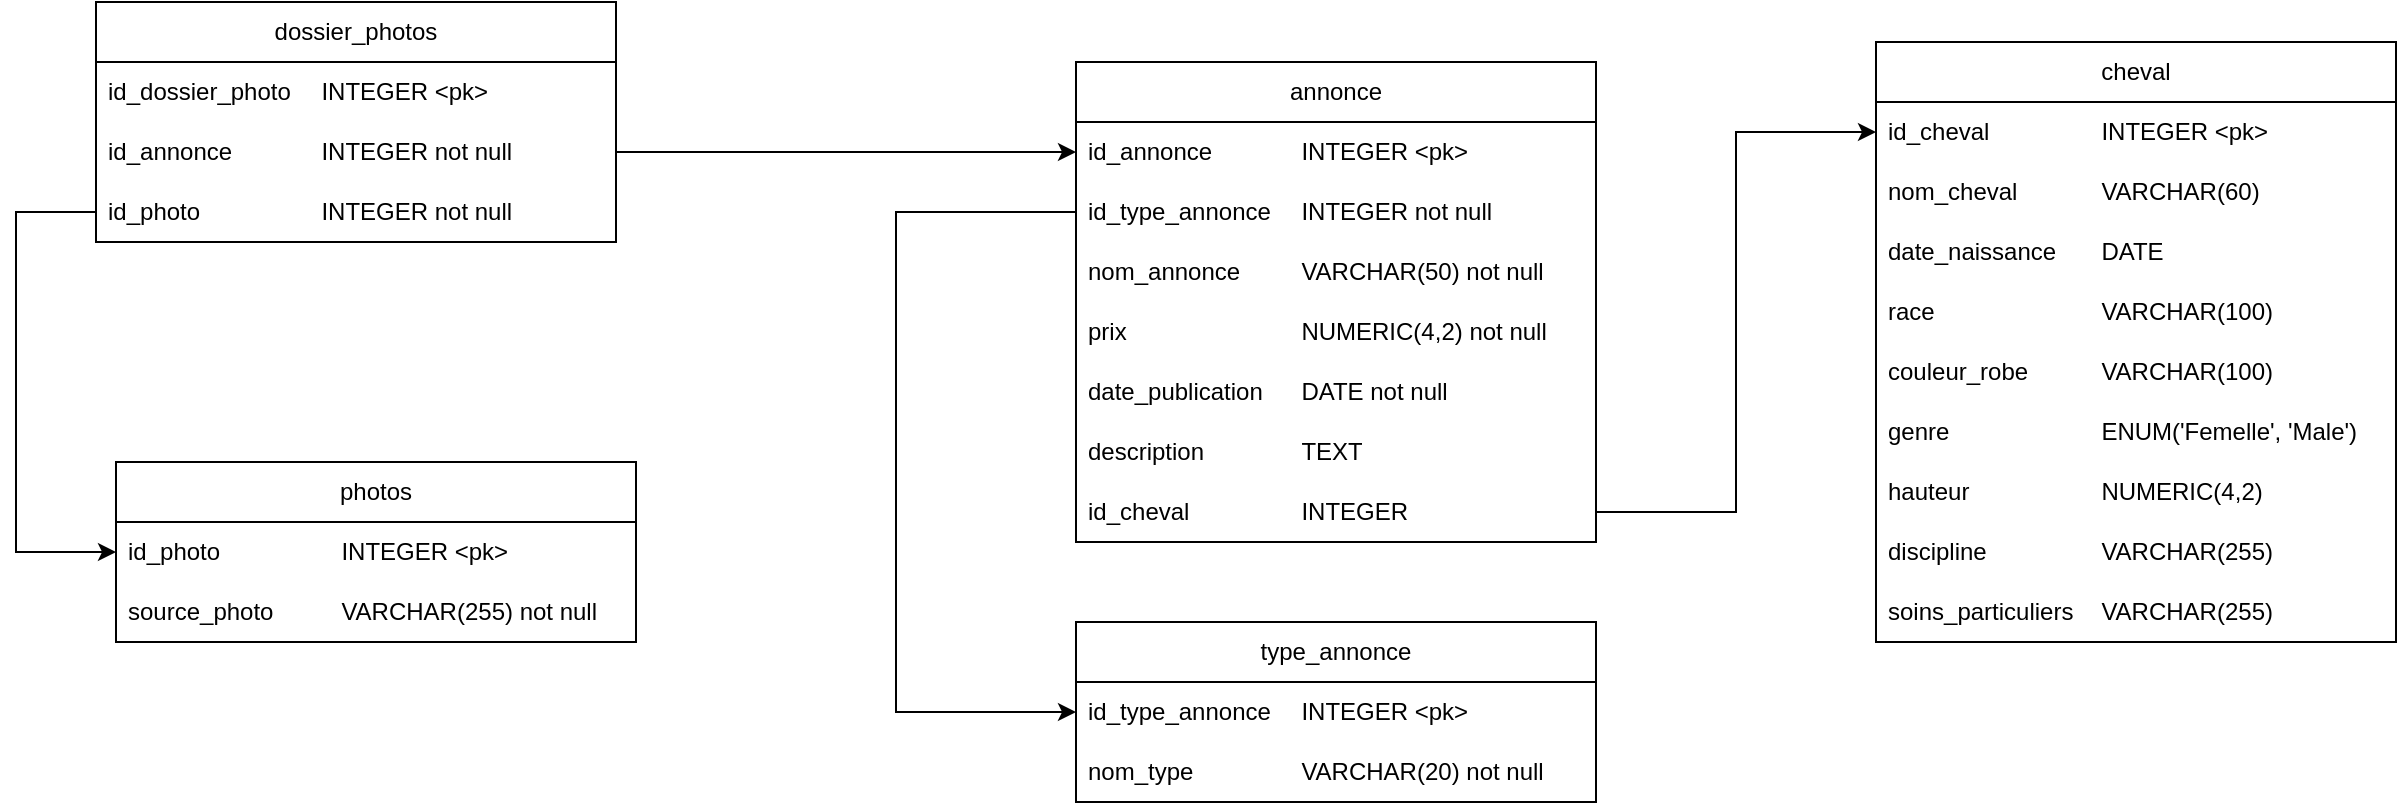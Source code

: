 <mxfile version="22.0.3" type="device">
  <diagram name="Page-1" id="kDksmgejvizcX_kvD8n-">
    <mxGraphModel dx="1594" dy="796" grid="1" gridSize="10" guides="1" tooltips="1" connect="1" arrows="1" fold="1" page="1" pageScale="1" pageWidth="827" pageHeight="1169" background="#ffffff" math="0" shadow="0">
      <root>
        <mxCell id="0" />
        <mxCell id="1" parent="0" />
        <mxCell id="Otl9DKu1Ta1N0aM4bjB5-10" value="annonce" style="swimlane;fontStyle=0;childLayout=stackLayout;horizontal=1;startSize=30;horizontalStack=0;resizeParent=1;resizeParentMax=0;resizeLast=0;collapsible=1;marginBottom=0;whiteSpace=wrap;html=1;" vertex="1" parent="1">
          <mxGeometry x="580" y="60" width="260" height="240" as="geometry" />
        </mxCell>
        <mxCell id="Otl9DKu1Ta1N0aM4bjB5-11" value="id_annonce&lt;span style=&quot;white-space: pre;&quot;&gt;&#x9;&lt;/span&gt;&lt;span style=&quot;white-space: pre;&quot;&gt;&#x9;&lt;/span&gt;INTEGER &amp;lt;pk&amp;gt;&amp;nbsp;" style="text;strokeColor=none;fillColor=none;align=left;verticalAlign=middle;spacingLeft=4;spacingRight=4;overflow=hidden;points=[[0,0.5],[1,0.5]];portConstraint=eastwest;rotatable=0;whiteSpace=wrap;html=1;" vertex="1" parent="Otl9DKu1Ta1N0aM4bjB5-10">
          <mxGeometry y="30" width="260" height="30" as="geometry" />
        </mxCell>
        <mxCell id="Otl9DKu1Ta1N0aM4bjB5-12" value="id_type_annonce&lt;span style=&quot;white-space: pre;&quot;&gt;&#x9;&lt;/span&gt;INTEGER&amp;nbsp;not null" style="text;strokeColor=none;fillColor=none;align=left;verticalAlign=middle;spacingLeft=4;spacingRight=4;overflow=hidden;points=[[0,0.5],[1,0.5]];portConstraint=eastwest;rotatable=0;whiteSpace=wrap;html=1;" vertex="1" parent="Otl9DKu1Ta1N0aM4bjB5-10">
          <mxGeometry y="60" width="260" height="30" as="geometry" />
        </mxCell>
        <mxCell id="Otl9DKu1Ta1N0aM4bjB5-13" value="nom_annonce&lt;span style=&quot;white-space: pre;&quot;&gt;&#x9;&lt;/span&gt;&lt;span style=&quot;white-space: pre;&quot;&gt;&#x9;&lt;/span&gt;VARCHAR(50) not null" style="text;strokeColor=none;fillColor=none;align=left;verticalAlign=middle;spacingLeft=4;spacingRight=4;overflow=hidden;points=[[0,0.5],[1,0.5]];portConstraint=eastwest;rotatable=0;whiteSpace=wrap;html=1;" vertex="1" parent="Otl9DKu1Ta1N0aM4bjB5-10">
          <mxGeometry y="90" width="260" height="30" as="geometry" />
        </mxCell>
        <mxCell id="Otl9DKu1Ta1N0aM4bjB5-14" value="prix&lt;span style=&quot;white-space: pre;&quot;&gt;&#x9;&lt;/span&gt;&lt;span style=&quot;white-space: pre;&quot;&gt;&#x9;&lt;/span&gt;&lt;span style=&quot;white-space: pre;&quot;&gt;&#x9;&lt;/span&gt;&lt;span style=&quot;white-space: pre;&quot;&gt;&#x9;&lt;/span&gt;NUMERIC(4,2)&amp;nbsp;not null" style="text;strokeColor=none;fillColor=none;align=left;verticalAlign=middle;spacingLeft=4;spacingRight=4;overflow=hidden;points=[[0,0.5],[1,0.5]];portConstraint=eastwest;rotatable=0;whiteSpace=wrap;html=1;" vertex="1" parent="Otl9DKu1Ta1N0aM4bjB5-10">
          <mxGeometry y="120" width="260" height="30" as="geometry" />
        </mxCell>
        <mxCell id="Otl9DKu1Ta1N0aM4bjB5-16" value="date_publication&lt;span style=&quot;white-space: pre;&quot;&gt;&#x9;&lt;/span&gt;DATE not null" style="text;strokeColor=none;fillColor=none;align=left;verticalAlign=middle;spacingLeft=4;spacingRight=4;overflow=hidden;points=[[0,0.5],[1,0.5]];portConstraint=eastwest;rotatable=0;whiteSpace=wrap;html=1;" vertex="1" parent="Otl9DKu1Ta1N0aM4bjB5-10">
          <mxGeometry y="150" width="260" height="30" as="geometry" />
        </mxCell>
        <mxCell id="Otl9DKu1Ta1N0aM4bjB5-54" value="description&lt;span style=&quot;white-space: pre;&quot;&gt;&#x9;&lt;/span&gt;&lt;span style=&quot;white-space: pre;&quot;&gt;&#x9;&lt;/span&gt;TEXT" style="text;strokeColor=none;fillColor=none;align=left;verticalAlign=middle;spacingLeft=4;spacingRight=4;overflow=hidden;points=[[0,0.5],[1,0.5]];portConstraint=eastwest;rotatable=0;whiteSpace=wrap;html=1;" vertex="1" parent="Otl9DKu1Ta1N0aM4bjB5-10">
          <mxGeometry y="180" width="260" height="30" as="geometry" />
        </mxCell>
        <mxCell id="Otl9DKu1Ta1N0aM4bjB5-17" value="id_cheval&lt;span style=&quot;white-space: pre;&quot;&gt;&#x9;&lt;/span&gt;&lt;span style=&quot;white-space: pre;&quot;&gt;&#x9;&lt;/span&gt;&lt;span style=&quot;white-space: pre;&quot;&gt;&#x9;&lt;/span&gt;INTEGER" style="text;strokeColor=none;fillColor=none;align=left;verticalAlign=middle;spacingLeft=4;spacingRight=4;overflow=hidden;points=[[0,0.5],[1,0.5]];portConstraint=eastwest;rotatable=0;whiteSpace=wrap;html=1;" vertex="1" parent="Otl9DKu1Ta1N0aM4bjB5-10">
          <mxGeometry y="210" width="260" height="30" as="geometry" />
        </mxCell>
        <mxCell id="Otl9DKu1Ta1N0aM4bjB5-21" value="photos" style="swimlane;fontStyle=0;childLayout=stackLayout;horizontal=1;startSize=30;horizontalStack=0;resizeParent=1;resizeParentMax=0;resizeLast=0;collapsible=1;marginBottom=0;whiteSpace=wrap;html=1;" vertex="1" parent="1">
          <mxGeometry x="100" y="260" width="260" height="90" as="geometry" />
        </mxCell>
        <mxCell id="Otl9DKu1Ta1N0aM4bjB5-22" value="id_photo&lt;span style=&quot;white-space: pre;&quot;&gt;&#x9;&lt;/span&gt;&lt;span style=&quot;white-space: pre;&quot;&gt;&#x9;&lt;/span&gt;&lt;span style=&quot;white-space: pre;&quot;&gt;&#x9;&lt;/span&gt;INTEGER &amp;lt;pk&amp;gt;" style="text;strokeColor=none;fillColor=none;align=left;verticalAlign=middle;spacingLeft=4;spacingRight=4;overflow=hidden;points=[[0,0.5],[1,0.5]];portConstraint=eastwest;rotatable=0;whiteSpace=wrap;html=1;" vertex="1" parent="Otl9DKu1Ta1N0aM4bjB5-21">
          <mxGeometry y="30" width="260" height="30" as="geometry" />
        </mxCell>
        <mxCell id="Otl9DKu1Ta1N0aM4bjB5-23" value="source_photo&lt;span style=&quot;white-space: pre;&quot;&gt;&#x9;&lt;/span&gt;&lt;span style=&quot;white-space: pre;&quot;&gt;&#x9;&lt;/span&gt;VARCHAR(255) not null" style="text;strokeColor=none;fillColor=none;align=left;verticalAlign=middle;spacingLeft=4;spacingRight=4;overflow=hidden;points=[[0,0.5],[1,0.5]];portConstraint=eastwest;rotatable=0;whiteSpace=wrap;html=1;" vertex="1" parent="Otl9DKu1Ta1N0aM4bjB5-21">
          <mxGeometry y="60" width="260" height="30" as="geometry" />
        </mxCell>
        <mxCell id="Otl9DKu1Ta1N0aM4bjB5-27" value="dossier_photos" style="swimlane;fontStyle=0;childLayout=stackLayout;horizontal=1;startSize=30;horizontalStack=0;resizeParent=1;resizeParentMax=0;resizeLast=0;collapsible=1;marginBottom=0;whiteSpace=wrap;html=1;" vertex="1" parent="1">
          <mxGeometry x="90" y="30" width="260" height="120" as="geometry" />
        </mxCell>
        <mxCell id="Otl9DKu1Ta1N0aM4bjB5-28" value="id_dossier_photo&lt;span style=&quot;white-space: pre;&quot;&gt;&#x9;&lt;/span&gt;INTEGER &amp;lt;pk&amp;gt;&amp;nbsp;" style="text;strokeColor=none;fillColor=none;align=left;verticalAlign=middle;spacingLeft=4;spacingRight=4;overflow=hidden;points=[[0,0.5],[1,0.5]];portConstraint=eastwest;rotatable=0;whiteSpace=wrap;html=1;" vertex="1" parent="Otl9DKu1Ta1N0aM4bjB5-27">
          <mxGeometry y="30" width="260" height="30" as="geometry" />
        </mxCell>
        <mxCell id="Otl9DKu1Ta1N0aM4bjB5-29" value="id_annonce&lt;span style=&quot;white-space: pre;&quot;&gt;&#x9;&lt;/span&gt;&lt;span style=&quot;white-space: pre;&quot;&gt;&#x9;&lt;/span&gt;INTEGER not null" style="text;strokeColor=none;fillColor=none;align=left;verticalAlign=middle;spacingLeft=4;spacingRight=4;overflow=hidden;points=[[0,0.5],[1,0.5]];portConstraint=eastwest;rotatable=0;whiteSpace=wrap;html=1;" vertex="1" parent="Otl9DKu1Ta1N0aM4bjB5-27">
          <mxGeometry y="60" width="260" height="30" as="geometry" />
        </mxCell>
        <mxCell id="Otl9DKu1Ta1N0aM4bjB5-30" value="id_photo&lt;span style=&quot;white-space: pre;&quot;&gt;&#x9;&lt;/span&gt;&lt;span style=&quot;white-space: pre;&quot;&gt;&#x9;&lt;/span&gt;&lt;span style=&quot;white-space: pre;&quot;&gt;&#x9;&lt;/span&gt;INTEGER not null" style="text;strokeColor=none;fillColor=none;align=left;verticalAlign=middle;spacingLeft=4;spacingRight=4;overflow=hidden;points=[[0,0.5],[1,0.5]];portConstraint=eastwest;rotatable=0;whiteSpace=wrap;html=1;" vertex="1" parent="Otl9DKu1Ta1N0aM4bjB5-27">
          <mxGeometry y="90" width="260" height="30" as="geometry" />
        </mxCell>
        <mxCell id="Otl9DKu1Ta1N0aM4bjB5-33" value="type_annonce" style="swimlane;fontStyle=0;childLayout=stackLayout;horizontal=1;startSize=30;horizontalStack=0;resizeParent=1;resizeParentMax=0;resizeLast=0;collapsible=1;marginBottom=0;whiteSpace=wrap;html=1;" vertex="1" parent="1">
          <mxGeometry x="580" y="340" width="260" height="90" as="geometry" />
        </mxCell>
        <mxCell id="Otl9DKu1Ta1N0aM4bjB5-34" value="id_type_annonce&lt;span style=&quot;white-space: pre;&quot;&gt;&#x9;&lt;/span&gt;INTEGER &amp;lt;pk&amp;gt;&amp;nbsp;" style="text;strokeColor=none;fillColor=none;align=left;verticalAlign=middle;spacingLeft=4;spacingRight=4;overflow=hidden;points=[[0,0.5],[1,0.5]];portConstraint=eastwest;rotatable=0;whiteSpace=wrap;html=1;" vertex="1" parent="Otl9DKu1Ta1N0aM4bjB5-33">
          <mxGeometry y="30" width="260" height="30" as="geometry" />
        </mxCell>
        <mxCell id="Otl9DKu1Ta1N0aM4bjB5-35" value="nom_type&lt;span style=&quot;white-space: pre;&quot;&gt;&#x9;&lt;/span&gt;&lt;span style=&quot;white-space: pre;&quot;&gt;&#x9;&lt;/span&gt;VARCHAR(20) not null" style="text;strokeColor=none;fillColor=none;align=left;verticalAlign=middle;spacingLeft=4;spacingRight=4;overflow=hidden;points=[[0,0.5],[1,0.5]];portConstraint=eastwest;rotatable=0;whiteSpace=wrap;html=1;" vertex="1" parent="Otl9DKu1Ta1N0aM4bjB5-33">
          <mxGeometry y="60" width="260" height="30" as="geometry" />
        </mxCell>
        <mxCell id="Otl9DKu1Ta1N0aM4bjB5-37" value="cheval" style="swimlane;fontStyle=0;childLayout=stackLayout;horizontal=1;startSize=30;horizontalStack=0;resizeParent=1;resizeParentMax=0;resizeLast=0;collapsible=1;marginBottom=0;whiteSpace=wrap;html=1;" vertex="1" parent="1">
          <mxGeometry x="980" y="50" width="260" height="300" as="geometry" />
        </mxCell>
        <mxCell id="Otl9DKu1Ta1N0aM4bjB5-38" value="id_cheval&lt;span style=&quot;white-space: pre;&quot;&gt;&#x9;&lt;/span&gt;&lt;span style=&quot;white-space: pre;&quot;&gt;&#x9;&lt;/span&gt;&lt;span style=&quot;white-space: pre;&quot;&gt;&#x9;&lt;/span&gt;INTEGER &amp;lt;pk&amp;gt;&amp;nbsp;" style="text;strokeColor=none;fillColor=none;align=left;verticalAlign=middle;spacingLeft=4;spacingRight=4;overflow=hidden;points=[[0,0.5],[1,0.5]];portConstraint=eastwest;rotatable=0;whiteSpace=wrap;html=1;" vertex="1" parent="Otl9DKu1Ta1N0aM4bjB5-37">
          <mxGeometry y="30" width="260" height="30" as="geometry" />
        </mxCell>
        <mxCell id="Otl9DKu1Ta1N0aM4bjB5-39" value="nom_cheval&lt;span style=&quot;white-space: pre;&quot;&gt;&#x9;&lt;/span&gt;&lt;span style=&quot;white-space: pre;&quot;&gt;&#x9;&lt;/span&gt;VARCHAR(60)&amp;nbsp;" style="text;strokeColor=none;fillColor=none;align=left;verticalAlign=middle;spacingLeft=4;spacingRight=4;overflow=hidden;points=[[0,0.5],[1,0.5]];portConstraint=eastwest;rotatable=0;whiteSpace=wrap;html=1;" vertex="1" parent="Otl9DKu1Ta1N0aM4bjB5-37">
          <mxGeometry y="60" width="260" height="30" as="geometry" />
        </mxCell>
        <mxCell id="Otl9DKu1Ta1N0aM4bjB5-40" value="date_naissance&lt;span style=&quot;white-space: pre;&quot;&gt;&#x9;&lt;/span&gt;DATE&amp;nbsp;" style="text;strokeColor=none;fillColor=none;align=left;verticalAlign=middle;spacingLeft=4;spacingRight=4;overflow=hidden;points=[[0,0.5],[1,0.5]];portConstraint=eastwest;rotatable=0;whiteSpace=wrap;html=1;" vertex="1" parent="Otl9DKu1Ta1N0aM4bjB5-37">
          <mxGeometry y="90" width="260" height="30" as="geometry" />
        </mxCell>
        <mxCell id="Otl9DKu1Ta1N0aM4bjB5-41" value="race&amp;nbsp;&lt;span style=&quot;white-space: pre;&quot;&gt;&#x9;&lt;/span&gt;&lt;span style=&quot;white-space: pre;&quot;&gt;&#x9;&lt;/span&gt;&lt;span style=&quot;white-space: pre;&quot;&gt;&#x9;&lt;/span&gt;VARCHAR(100)" style="text;strokeColor=none;fillColor=none;align=left;verticalAlign=middle;spacingLeft=4;spacingRight=4;overflow=hidden;points=[[0,0.5],[1,0.5]];portConstraint=eastwest;rotatable=0;whiteSpace=wrap;html=1;" vertex="1" parent="Otl9DKu1Ta1N0aM4bjB5-37">
          <mxGeometry y="120" width="260" height="30" as="geometry" />
        </mxCell>
        <mxCell id="Otl9DKu1Ta1N0aM4bjB5-42" value="couleur_robe&lt;span style=&quot;white-space: pre;&quot;&gt;&#x9;&lt;/span&gt;&lt;span style=&quot;white-space: pre;&quot;&gt;&#x9;&lt;/span&gt;VARCHAR(100)" style="text;strokeColor=none;fillColor=none;align=left;verticalAlign=middle;spacingLeft=4;spacingRight=4;overflow=hidden;points=[[0,0.5],[1,0.5]];portConstraint=eastwest;rotatable=0;whiteSpace=wrap;html=1;" vertex="1" parent="Otl9DKu1Ta1N0aM4bjB5-37">
          <mxGeometry y="150" width="260" height="30" as="geometry" />
        </mxCell>
        <mxCell id="Otl9DKu1Ta1N0aM4bjB5-43" value="genre&lt;span style=&quot;white-space: pre;&quot;&gt;&#x9;&lt;/span&gt;&lt;span style=&quot;white-space: pre;&quot;&gt;&#x9;&lt;/span&gt;&lt;span style=&quot;white-space: pre;&quot;&gt;&#x9;&lt;/span&gt;ENUM(&#39;Femelle&#39;, &#39;Male&#39;)" style="text;strokeColor=none;fillColor=none;align=left;verticalAlign=middle;spacingLeft=4;spacingRight=4;overflow=hidden;points=[[0,0.5],[1,0.5]];portConstraint=eastwest;rotatable=0;whiteSpace=wrap;html=1;" vertex="1" parent="Otl9DKu1Ta1N0aM4bjB5-37">
          <mxGeometry y="180" width="260" height="30" as="geometry" />
        </mxCell>
        <mxCell id="Otl9DKu1Ta1N0aM4bjB5-44" value="hauteur&lt;span style=&quot;white-space: pre;&quot;&gt;&#x9;&lt;/span&gt;&lt;span style=&quot;white-space: pre;&quot;&gt;&#x9;&lt;/span&gt;&lt;span style=&quot;white-space: pre;&quot;&gt;&#x9;&lt;/span&gt;NUMERIC(4,2)&lt;br&gt;" style="text;strokeColor=none;fillColor=none;align=left;verticalAlign=middle;spacingLeft=4;spacingRight=4;overflow=hidden;points=[[0,0.5],[1,0.5]];portConstraint=eastwest;rotatable=0;whiteSpace=wrap;html=1;" vertex="1" parent="Otl9DKu1Ta1N0aM4bjB5-37">
          <mxGeometry y="210" width="260" height="30" as="geometry" />
        </mxCell>
        <mxCell id="Otl9DKu1Ta1N0aM4bjB5-69" value="discipline&lt;span style=&quot;white-space: pre;&quot;&gt;&#x9;&lt;/span&gt;&lt;span style=&quot;white-space: pre;&quot;&gt;&#x9;&lt;/span&gt;&lt;span style=&quot;white-space: pre;&quot;&gt;&#x9;&lt;/span&gt;VARCHAR(255)" style="text;strokeColor=none;fillColor=none;align=left;verticalAlign=middle;spacingLeft=4;spacingRight=4;overflow=hidden;points=[[0,0.5],[1,0.5]];portConstraint=eastwest;rotatable=0;whiteSpace=wrap;html=1;" vertex="1" parent="Otl9DKu1Ta1N0aM4bjB5-37">
          <mxGeometry y="240" width="260" height="30" as="geometry" />
        </mxCell>
        <mxCell id="Otl9DKu1Ta1N0aM4bjB5-46" value="soins_particuliers&lt;span style=&quot;white-space: pre;&quot;&gt;&#x9;&lt;/span&gt;VARCHAR(255)" style="text;strokeColor=none;fillColor=none;align=left;verticalAlign=middle;spacingLeft=4;spacingRight=4;overflow=hidden;points=[[0,0.5],[1,0.5]];portConstraint=eastwest;rotatable=0;whiteSpace=wrap;html=1;" vertex="1" parent="Otl9DKu1Ta1N0aM4bjB5-37">
          <mxGeometry y="270" width="260" height="30" as="geometry" />
        </mxCell>
        <mxCell id="Otl9DKu1Ta1N0aM4bjB5-58" style="edgeStyle=orthogonalEdgeStyle;rounded=0;orthogonalLoop=1;jettySize=auto;html=1;" edge="1" parent="1" source="Otl9DKu1Ta1N0aM4bjB5-17" target="Otl9DKu1Ta1N0aM4bjB5-38">
          <mxGeometry relative="1" as="geometry" />
        </mxCell>
        <mxCell id="Otl9DKu1Ta1N0aM4bjB5-60" style="edgeStyle=orthogonalEdgeStyle;rounded=0;orthogonalLoop=1;jettySize=auto;html=1;" edge="1" parent="1" source="Otl9DKu1Ta1N0aM4bjB5-29" target="Otl9DKu1Ta1N0aM4bjB5-11">
          <mxGeometry relative="1" as="geometry" />
        </mxCell>
        <mxCell id="Otl9DKu1Ta1N0aM4bjB5-61" style="edgeStyle=orthogonalEdgeStyle;rounded=0;orthogonalLoop=1;jettySize=auto;html=1;" edge="1" parent="1" source="Otl9DKu1Ta1N0aM4bjB5-30" target="Otl9DKu1Ta1N0aM4bjB5-22">
          <mxGeometry relative="1" as="geometry">
            <Array as="points">
              <mxPoint x="50" y="135" />
              <mxPoint x="50" y="305" />
            </Array>
          </mxGeometry>
        </mxCell>
        <mxCell id="Otl9DKu1Ta1N0aM4bjB5-65" style="edgeStyle=orthogonalEdgeStyle;rounded=0;orthogonalLoop=1;jettySize=auto;html=1;" edge="1" parent="1" source="Otl9DKu1Ta1N0aM4bjB5-12" target="Otl9DKu1Ta1N0aM4bjB5-34">
          <mxGeometry relative="1" as="geometry">
            <Array as="points">
              <mxPoint x="490" y="135" />
              <mxPoint x="490" y="385" />
            </Array>
          </mxGeometry>
        </mxCell>
      </root>
    </mxGraphModel>
  </diagram>
</mxfile>

